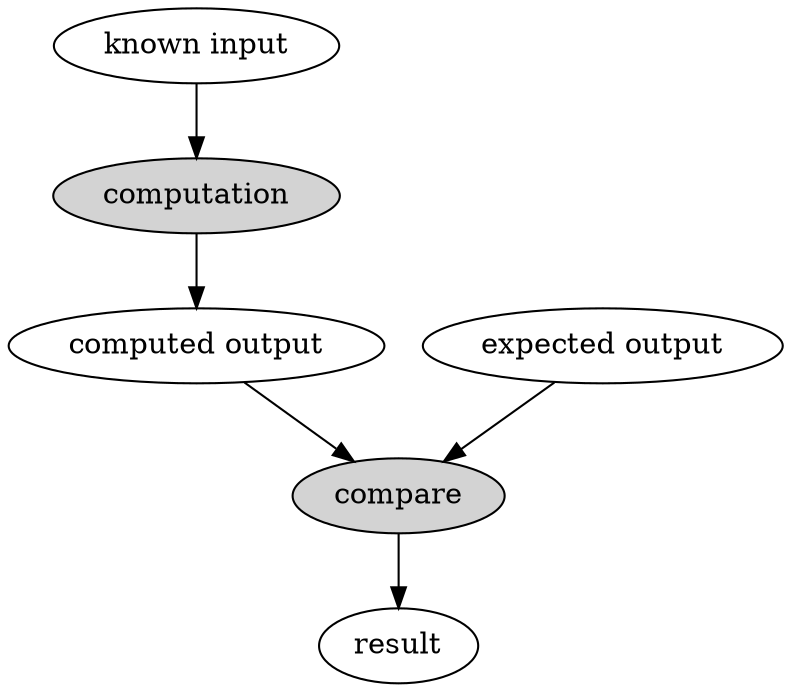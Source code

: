 digraph M {
    known_input [label="known input"];
    known_output [label="expected output"];
    test_output [label="computed output"];
    computation [style=filled];
    compare [style=filled];
    known_input -> computation;
    computation -> test_output;
    {test_output, known_output} -> compare;
    compare -> result;
}
